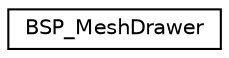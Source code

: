 digraph G
{
  edge [fontname="Helvetica",fontsize="10",labelfontname="Helvetica",labelfontsize="10"];
  node [fontname="Helvetica",fontsize="10",shape=record];
  rankdir=LR;
  Node1 [label="BSP_MeshDrawer",height=0.2,width=0.4,color="black", fillcolor="white", style="filled",URL="$d8/da5/classBSP__MeshDrawer.html"];
}
